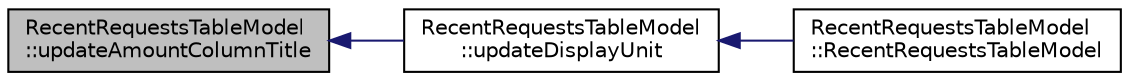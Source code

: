 digraph "RecentRequestsTableModel::updateAmountColumnTitle"
{
  edge [fontname="Helvetica",fontsize="10",labelfontname="Helvetica",labelfontsize="10"];
  node [fontname="Helvetica",fontsize="10",shape=record];
  rankdir="LR";
  Node98 [label="RecentRequestsTableModel\l::updateAmountColumnTitle",height=0.2,width=0.4,color="black", fillcolor="grey75", style="filled", fontcolor="black"];
  Node98 -> Node99 [dir="back",color="midnightblue",fontsize="10",style="solid",fontname="Helvetica"];
  Node99 [label="RecentRequestsTableModel\l::updateDisplayUnit",height=0.2,width=0.4,color="black", fillcolor="white", style="filled",URL="$class_recent_requests_table_model.html#a8c4fe82f628df4e3a46809514ba9fe03"];
  Node99 -> Node100 [dir="back",color="midnightblue",fontsize="10",style="solid",fontname="Helvetica"];
  Node100 [label="RecentRequestsTableModel\l::RecentRequestsTableModel",height=0.2,width=0.4,color="black", fillcolor="white", style="filled",URL="$class_recent_requests_table_model.html#ab3ef691b8c34e6d6e5ae0bdf7953a360"];
}
